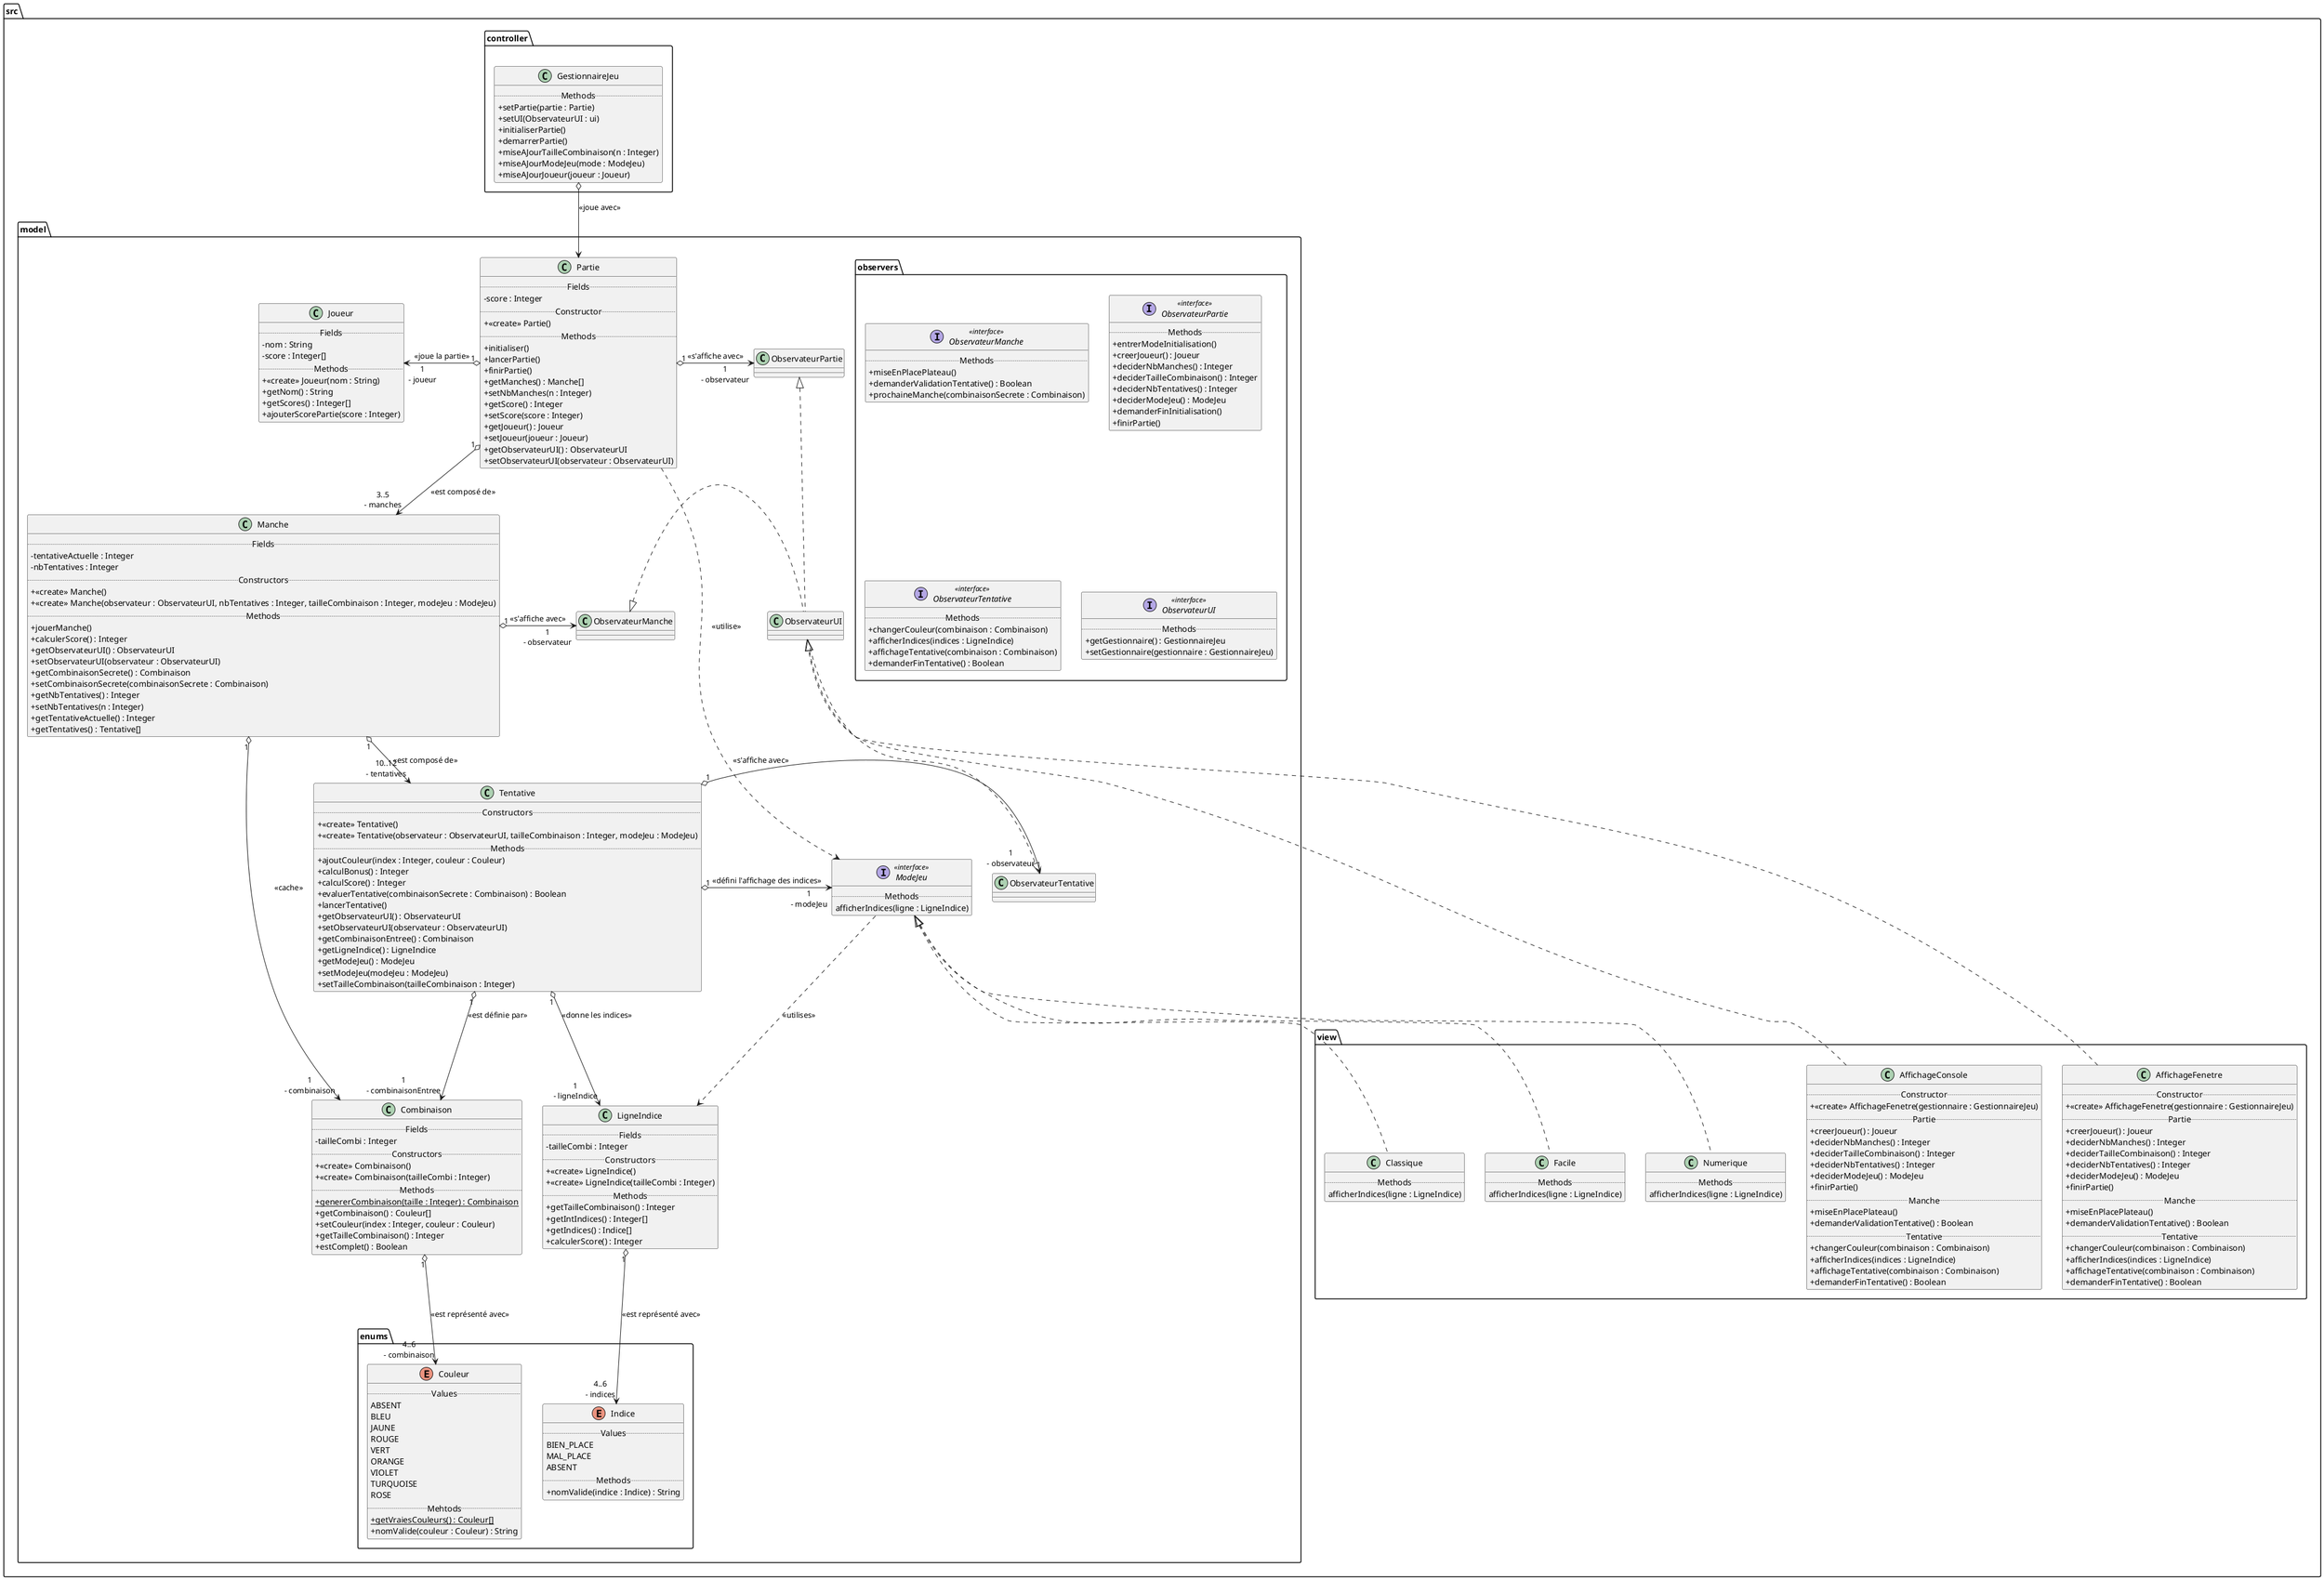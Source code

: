@startuml
skinparam classAttributeIconSize 0

package src{
    package model{
        package enums{
            enum Couleur{
                ..Values..
                ABSENT
                BLEU
                JAUNE
                ROUGE
                VERT
                ORANGE
                VIOLET
                TURQUOISE
                ROSE
                ..Mehtods..
                + getVraiesCouleurs() : Couleur[] {static}
                + nomValide(couleur : Couleur) : String
            }
            enum Indice{
                ..Values..
                BIEN_PLACE
                MAL_PLACE
                ABSENT
                ..Methods..
                + nomValide(indice : Indice) : String
            }
        }
        package observers{
            interface ObservateurManche <<interface>>{
                ..Methods..
                + miseEnPlacePlateau()
                + demanderValidationTentative() : Boolean
                + prochaineManche(combinaisonSecrete : Combinaison)
            }
            interface ObservateurPartie <<interface>>{
                ..Methods..
                + entrerModeInitialisation()
                + creerJoueur() : Joueur
                + deciderNbManches() : Integer
                + deciderTailleCombinaison() : Integer
                + deciderNbTentatives() : Integer
                + deciderModeJeu() : ModeJeu
                + demanderFinInitialisation()
                + finirPartie()
            }
            interface ObservateurTentative <<interface>>{
                ..Methods..
                + changerCouleur(combinaison : Combinaison)
                + afficherIndices(indices : LigneIndice)
                + affichageTentative(combinaison : Combinaison)
                + demanderFinTentative() : Boolean
            }
            interface ObservateurUI <<interface>>{
                ..Methods..
                + getGestionnaire() : GestionnaireJeu
                + setGestionnaire(gestionnaire : GestionnaireJeu)
            }
        }
        class Combinaison{
            ..Fields..
            - tailleCombi : Integer
            ..Constructors..
            + <<create>> Combinaison()
            + <<create>> Combinaison(tailleCombi : Integer)
            ..Methods..
            + genererCombinaison(taille : Integer) : Combinaison {static}
            + getCombinaison() : Couleur[]
            + setCouleur(index : Integer, couleur : Couleur)
            + getTailleCombinaison() : Integer
            + estComplet() : Boolean
        }
        class Joueur{
            ..Fields..
            - nom : String
            - score : Integer[]
            ..Methods..
            + <<create>> Joueur(nom : String)
            + getNom() : String
            + getScores() : Integer[]
            + ajouterScorePartie(score : Integer)
        }
        class LigneIndice{
            ..Fields..
            - tailleCombi : Integer
            ..Constructors..
            + <<create>> LigneIndice()
            + <<create>> LigneIndice(tailleCombi : Integer)
            ..Methods..
            + getTailleCombinaison() : Integer
            + getIntIndices() : Integer[]
            + getIndices() : Indice[]
            + calculerScore() : Integer
        }
        class Manche{
            ..Fields..
            - tentativeActuelle : Integer
            - nbTentatives : Integer
            ..Constructors..
            + <<create>> Manche()
            + <<create>> Manche(observateur : ObservateurUI, nbTentatives : Integer, tailleCombinaison : Integer, modeJeu : ModeJeu)
            ..Methods..
            + jouerManche()
            + calculerScore() : Integer
            + getObservateurUI() : ObservateurUI
            + setObservateurUI(observateur : ObservateurUI)
            + getCombinaisonSecrete() : Combinaison
            + setCombinaisonSecrete(combinaisonSecrete : Combinaison)
            + getNbTentatives() : Integer
            + setNbTentatives(n : Integer)
            + getTentativeActuelle() : Integer
            + getTentatives() : Tentative[]
        }
        interface ModeJeu <<interface>>{
            ..Methods..
            afficherIndices(ligne : LigneIndice)
        }
        class Partie{
            ..Fields..
            - score : Integer
            ..Constructor..
            + <<create>> Partie()
            ..Methods..
            + initialiser()
            + lancerPartie()
            + finirPartie()
            + getManches() : Manche[]
            + setNbManches(n : Integer)
            + getScore() : Integer
            + setScore(score : Integer)
            + getJoueur() : Joueur
            + setJoueur(joueur : Joueur)
            + getObservateurUI() : ObservateurUI
            + setObservateurUI(observateur : ObservateurUI)
        }
        class Tentative{
            ..Constructors..
            + <<create>> Tentative()
            + <<create>> Tentative(observateur : ObservateurUI, tailleCombinaison : Integer, modeJeu : ModeJeu)
            ..Methods..
            + ajoutCouleur(index : Integer, couleur : Couleur)
            + calculBonus() : Integer
            + calculScore() : Integer
            + evaluerTentative(combinaisonSecrete : Combinaison) : Boolean
            + lancerTentative()
            + getObservateurUI() : ObservateurUI
            + setObservateurUI(observateur : ObservateurUI)
            + getCombinaisonEntree() : Combinaison
            + getLigneIndice() : LigneIndice
            + getModeJeu() : ModeJeu
            + setModeJeu(modeJeu : ModeJeu)
            + setTailleCombinaison(tailleCombinaison : Integer)
        }
    }
    package view{
        class AffichageConsole{
            ..Constructor..
            + <<create>> AffichageFenetre(gestionnaire : GestionnaireJeu)
            ..Partie..
            + creerJoueur() : Joueur
            + deciderNbManches() : Integer
            + deciderTailleCombinaison() : Integer
            + deciderNbTentatives() : Integer
            + deciderModeJeu() : ModeJeu
            + finirPartie()
            ..Manche..
            + miseEnPlacePlateau()
            + demanderValidationTentative() : Boolean
            ..Tentative..
            + changerCouleur(combinaison : Combinaison)
            + afficherIndices(indices : LigneIndice)
            + affichageTentative(combinaison : Combinaison)
            + demanderFinTentative() : Boolean
        }
        class AffichageFenetre{
            ..Constructor..
            + <<create>> AffichageFenetre(gestionnaire : GestionnaireJeu)
            ..Partie..
            + creerJoueur() : Joueur
            + deciderNbManches() : Integer
            + deciderTailleCombinaison() : Integer
            + deciderNbTentatives() : Integer
            + deciderModeJeu() : ModeJeu
            + finirPartie()
            ..Manche..
            + miseEnPlacePlateau()
            + demanderValidationTentative() : Boolean
            ..Tentative..
            + changerCouleur(combinaison : Combinaison)
            + afficherIndices(indices : LigneIndice)
            + affichageTentative(combinaison : Combinaison)
            + demanderFinTentative() : Boolean
        }
        class Classique{
            ..Methods..
            afficherIndices(ligne : LigneIndice)
        }
        class Facile{
            ..Methods..
            afficherIndices(ligne : LigneIndice)
        }
        class Numerique{
            ..Methods..
            afficherIndices(ligne : LigneIndice)
        }
    }
    package controller{
        class GestionnaireJeu{
            ..Methods..
            + setPartie(partie : Partie)
            + setUI(ObservateurUI : ui)
            + initialiserPartie()
            + demarrerPartie()
            + miseAJourTailleCombinaison(n : Integer)
            + miseAJourModeJeu(mode : ModeJeu)
            + miseAJourJoueur(joueur : Joueur)
        }
    }
}

src.controller.GestionnaireJeu o--> src.model.Partie : <<joue avec>>


src.model.Combinaison "1" o--> "4..6\n- combinaison" src.model.enums.Couleur : <<est représenté avec>>

src.model.LigneIndice "1" o--> "4..6\n- indices" src.model.enums.Indice : <<est représenté avec>>

src.model.Manche "1" o--> "10..12\n- tentatives" src.model.Tentative : <<est composé de>>
src.model.Manche "1" o--> "1\n- combinaison" src.model.Combinaison : <<cache>>
src.model.Manche "1" o-> "1\n- observateur" src.model.ObservateurManche : <<s'affiche avec>>

src.model.ModeJeu ..> src.model.LigneIndice : <<utilises>>
src.model.ModeJeu <|.. src.view.Classique
src.model.ModeJeu <|.. src.view.Facile
src.model.ModeJeu <|.. src.view.Numerique

src.model.Partie "1" o-l> "1\n- joueur" src.model.Joueur : <<joue la partie>>
src.model.Partie "1" o--> "3..5\n- manches" src.model.Manche : <<est composé de>>
src.model.Partie "1" o-> "1\n- observateur" src.model.ObservateurPartie : <<s'affiche avec>>
src.model.Partie .> src.model.ModeJeu : <<utilise>>

src.model.Tentative "1" o--> "1\n- combinaisonEntree" src.model.Combinaison : <<est définie par>>
src.model.Tentative "1" o--> "1\n- ligneIndice" src.model.LigneIndice : <<donne les indices>>
src.model.Tentative "1" o-> "1\n- modeJeu" src.model.ModeJeu : <<défini l'affichage des indices>>
src.model.Tentative "1" o-> "1\n- observateur" src.model.ObservateurTentative : <<s'affiche avec>>

src.model.ObservateurPartie <|.. src.model.ObservateurUI
src.model.ObservateurUI .l|> src.model.ObservateurManche
src.model.ObservateurUI ..|> src.model.ObservateurTentative


src.view.AffichageConsole ..|> src.model.ObservateurUI

src.view.AffichageFenetre ..|> src.model.ObservateurUI

@enduml